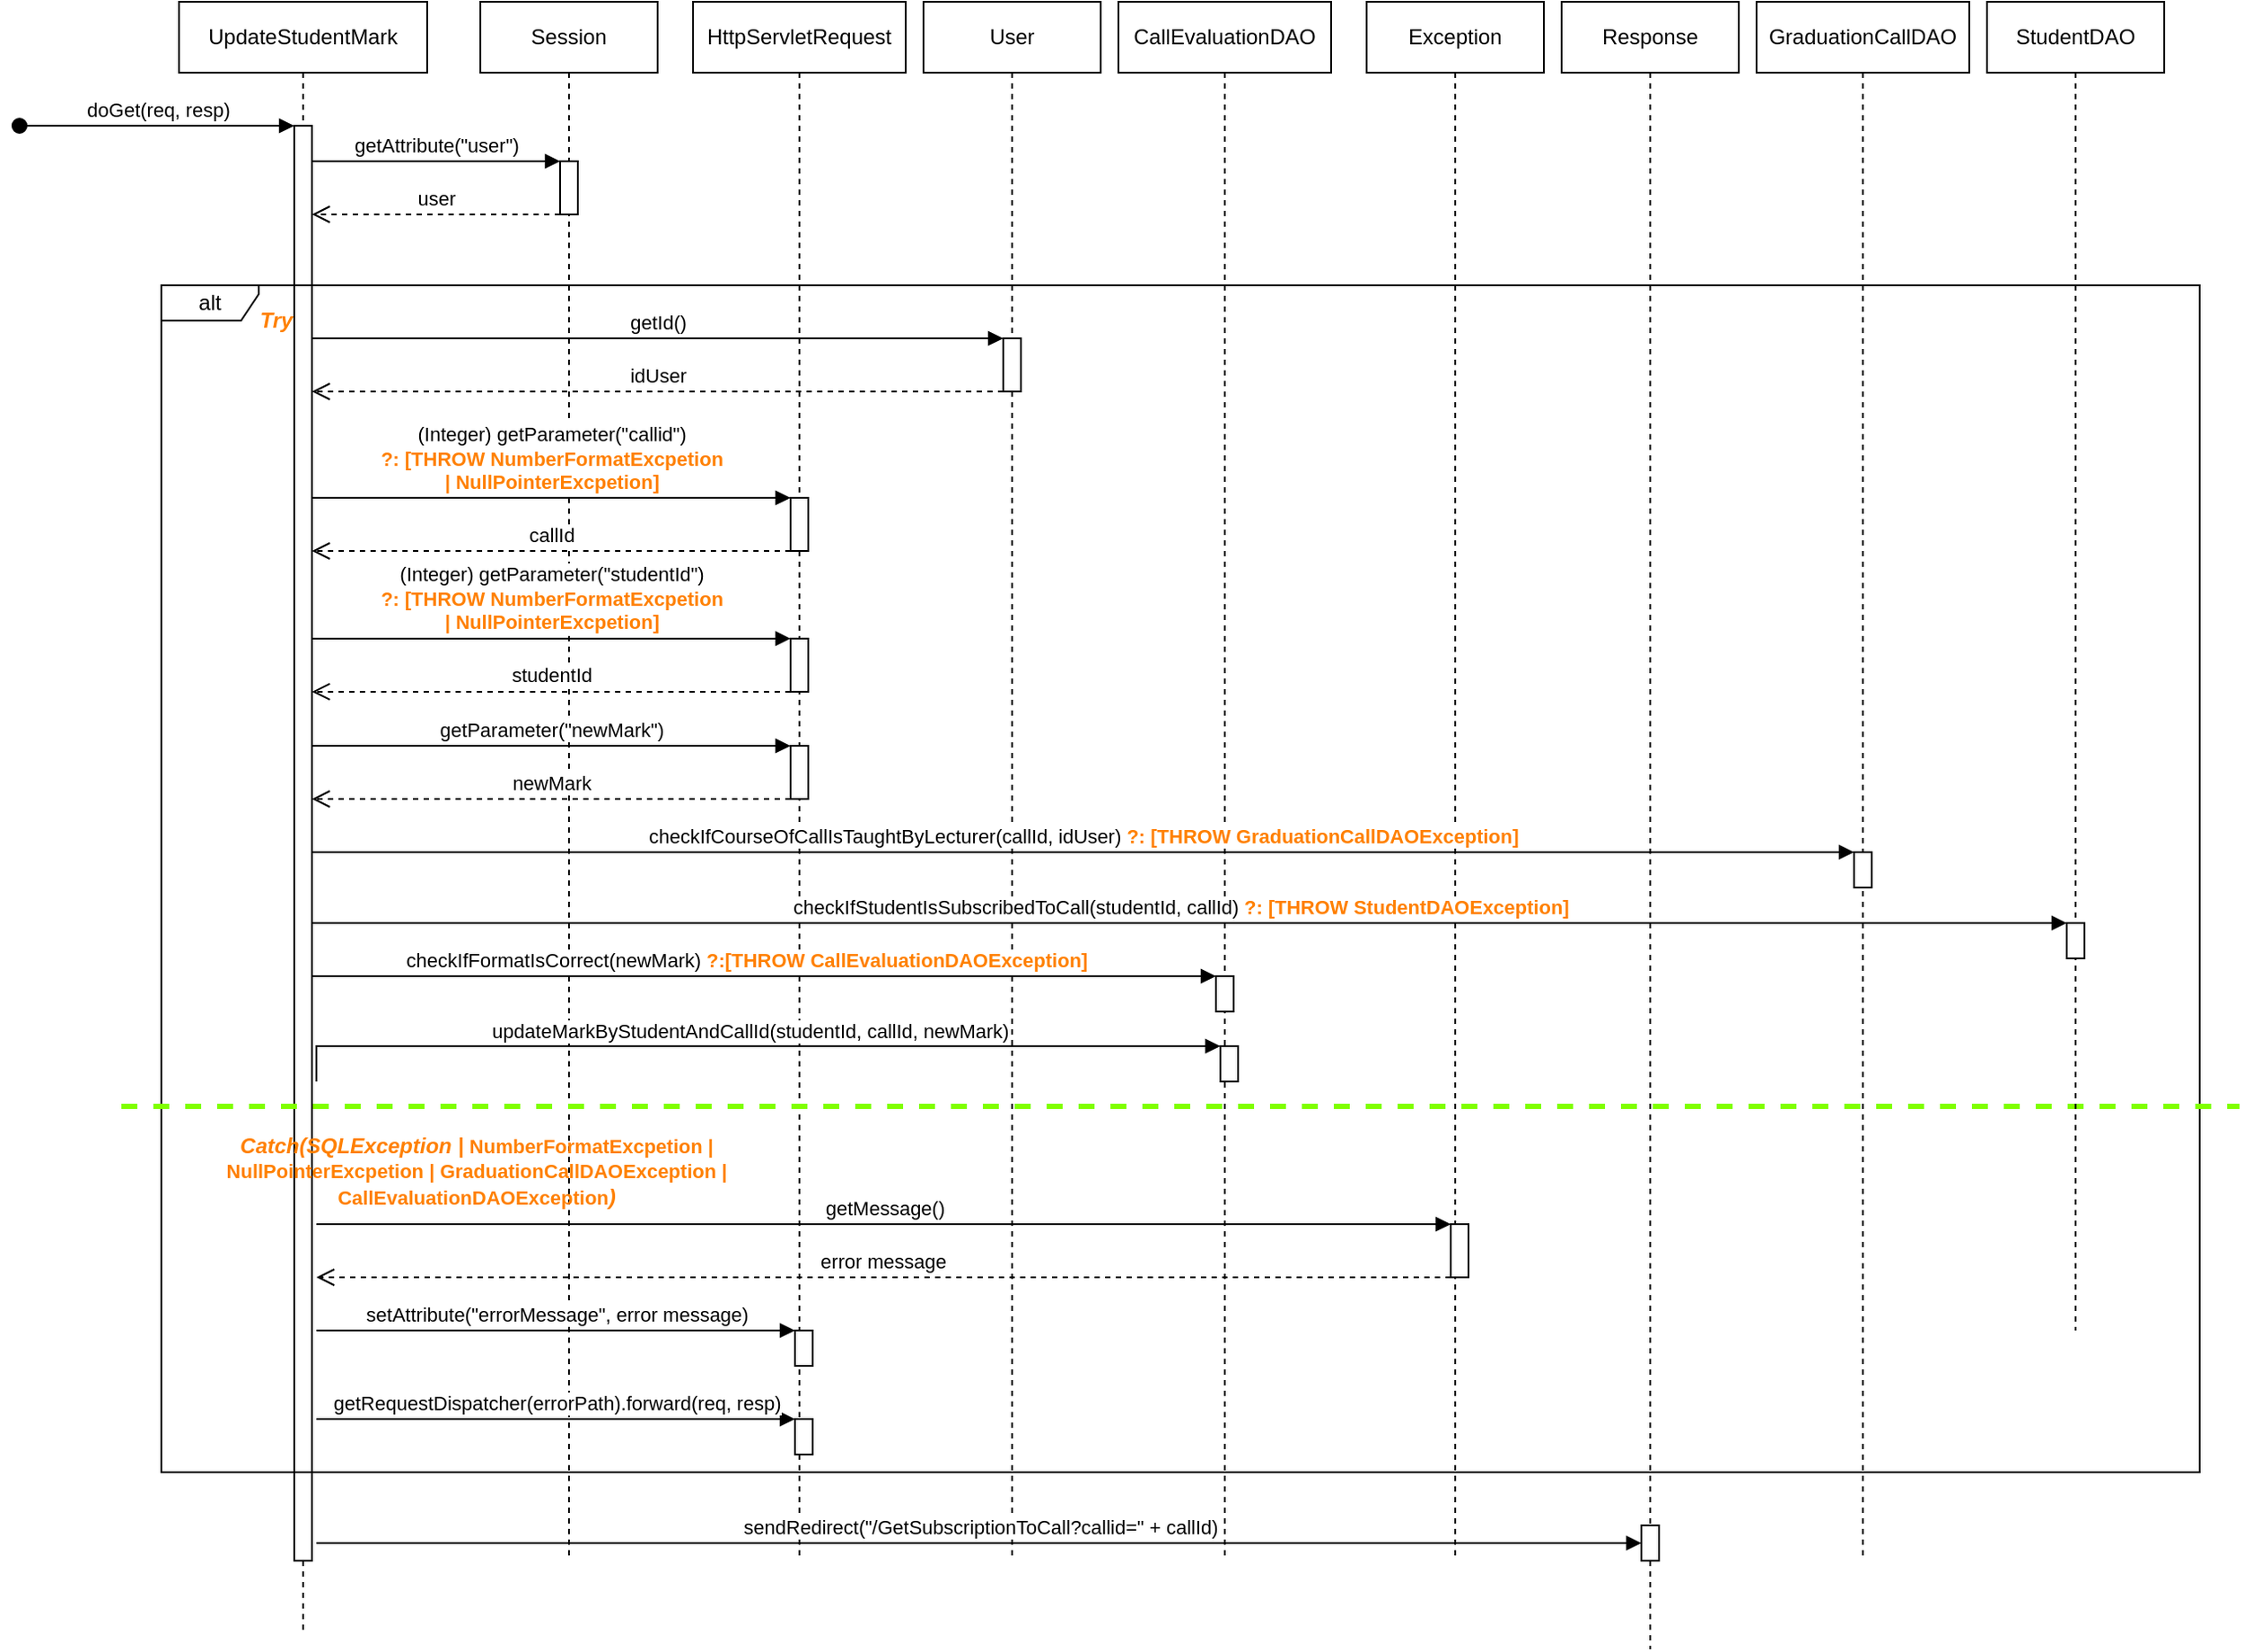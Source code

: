 <mxfile version="21.3.8" type="device">
  <diagram name="Page-1" id="2YBvvXClWsGukQMizWep">
    <mxGraphModel dx="838" dy="820" grid="1" gridSize="10" guides="1" tooltips="1" connect="1" arrows="1" fold="1" page="1" pageScale="1" pageWidth="850" pageHeight="1100" math="0" shadow="0">
      <root>
        <mxCell id="0" />
        <mxCell id="1" parent="0" />
        <mxCell id="dZeMj2iD2hikStEiDa7G-10" value="Response" style="shape=umlLifeline;perimeter=lifelinePerimeter;whiteSpace=wrap;html=1;container=0;dropTarget=0;collapsible=0;recursiveResize=0;outlineConnect=0;portConstraint=eastwest;newEdgeStyle={&quot;edgeStyle&quot;:&quot;elbowEdgeStyle&quot;,&quot;elbow&quot;:&quot;vertical&quot;,&quot;curved&quot;:0,&quot;rounded&quot;:0};" parent="1" vertex="1">
          <mxGeometry x="1070" y="210" width="100" height="930" as="geometry" />
        </mxCell>
        <mxCell id="dZeMj2iD2hikStEiDa7G-11" value="" style="html=1;points=[];perimeter=orthogonalPerimeter;outlineConnect=0;targetShapes=umlLifeline;portConstraint=eastwest;newEdgeStyle={&quot;edgeStyle&quot;:&quot;elbowEdgeStyle&quot;,&quot;elbow&quot;:&quot;vertical&quot;,&quot;curved&quot;:0,&quot;rounded&quot;:0};" parent="dZeMj2iD2hikStEiDa7G-10" vertex="1">
          <mxGeometry x="45" y="860" width="10" height="20" as="geometry" />
        </mxCell>
        <mxCell id="dZeMj2iD2hikStEiDa7G-1" value="UpdateStudentMark" style="shape=umlLifeline;perimeter=lifelinePerimeter;whiteSpace=wrap;html=1;container=0;dropTarget=0;collapsible=0;recursiveResize=0;outlineConnect=0;portConstraint=eastwest;newEdgeStyle={&quot;edgeStyle&quot;:&quot;elbowEdgeStyle&quot;,&quot;elbow&quot;:&quot;vertical&quot;,&quot;curved&quot;:0,&quot;rounded&quot;:0};" parent="1" vertex="1">
          <mxGeometry x="290" y="210" width="140" height="920" as="geometry" />
        </mxCell>
        <mxCell id="dZeMj2iD2hikStEiDa7G-2" value="doGet(req, resp)" style="html=1;verticalAlign=bottom;startArrow=oval;endArrow=block;startSize=8;edgeStyle=elbowEdgeStyle;elbow=vertical;curved=0;rounded=0;" parent="dZeMj2iD2hikStEiDa7G-1" target="dZeMj2iD2hikStEiDa7G-3" edge="1">
          <mxGeometry relative="1" as="geometry">
            <mxPoint x="-90" y="70" as="sourcePoint" />
            <mxPoint x="55" y="70" as="targetPoint" />
          </mxGeometry>
        </mxCell>
        <mxCell id="dZeMj2iD2hikStEiDa7G-3" value="" style="html=1;points=[];perimeter=orthogonalPerimeter;outlineConnect=0;targetShapes=umlLifeline;portConstraint=eastwest;newEdgeStyle={&quot;edgeStyle&quot;:&quot;elbowEdgeStyle&quot;,&quot;elbow&quot;:&quot;vertical&quot;,&quot;curved&quot;:0,&quot;rounded&quot;:0};" parent="dZeMj2iD2hikStEiDa7G-1" vertex="1">
          <mxGeometry x="65" y="70" width="10" height="810" as="geometry" />
        </mxCell>
        <mxCell id="dZeMj2iD2hikStEiDa7G-4" value="Session" style="shape=umlLifeline;perimeter=lifelinePerimeter;whiteSpace=wrap;html=1;container=0;dropTarget=0;collapsible=0;recursiveResize=0;outlineConnect=0;portConstraint=eastwest;newEdgeStyle={&quot;edgeStyle&quot;:&quot;elbowEdgeStyle&quot;,&quot;elbow&quot;:&quot;vertical&quot;,&quot;curved&quot;:0,&quot;rounded&quot;:0};" parent="1" vertex="1">
          <mxGeometry x="460" y="210" width="100" height="880" as="geometry" />
        </mxCell>
        <mxCell id="dZeMj2iD2hikStEiDa7G-5" value="" style="html=1;points=[];perimeter=orthogonalPerimeter;outlineConnect=0;targetShapes=umlLifeline;portConstraint=eastwest;newEdgeStyle={&quot;edgeStyle&quot;:&quot;elbowEdgeStyle&quot;,&quot;elbow&quot;:&quot;vertical&quot;,&quot;curved&quot;:0,&quot;rounded&quot;:0};" parent="dZeMj2iD2hikStEiDa7G-4" vertex="1">
          <mxGeometry x="45" y="90" width="10" height="30" as="geometry" />
        </mxCell>
        <mxCell id="dZeMj2iD2hikStEiDa7G-6" value="HttpServletRequest" style="shape=umlLifeline;perimeter=lifelinePerimeter;whiteSpace=wrap;html=1;container=0;dropTarget=0;collapsible=0;recursiveResize=0;outlineConnect=0;portConstraint=eastwest;newEdgeStyle={&quot;edgeStyle&quot;:&quot;elbowEdgeStyle&quot;,&quot;elbow&quot;:&quot;vertical&quot;,&quot;curved&quot;:0,&quot;rounded&quot;:0};" parent="1" vertex="1">
          <mxGeometry x="580" y="210" width="120" height="880" as="geometry" />
        </mxCell>
        <mxCell id="dZeMj2iD2hikStEiDa7G-40" value="" style="html=1;points=[];perimeter=orthogonalPerimeter;outlineConnect=0;targetShapes=umlLifeline;portConstraint=eastwest;newEdgeStyle={&quot;edgeStyle&quot;:&quot;elbowEdgeStyle&quot;,&quot;elbow&quot;:&quot;vertical&quot;,&quot;curved&quot;:0,&quot;rounded&quot;:0};" parent="dZeMj2iD2hikStEiDa7G-6" vertex="1">
          <mxGeometry x="55" y="359.47" width="10" height="30" as="geometry" />
        </mxCell>
        <mxCell id="dZeMj2iD2hikStEiDa7G-41" value="(Integer) getParameter(&quot;studentId&quot;) &lt;br&gt;&lt;b&gt;&lt;font color=&quot;#ff8000&quot;&gt;?: [THROW NumberFormatExcpetion &lt;br&gt;| NullPointerExcpetion]&lt;/font&gt;&lt;/b&gt;" style="html=1;verticalAlign=bottom;endArrow=block;edgeStyle=elbowEdgeStyle;elbow=vertical;curved=0;rounded=0;" parent="dZeMj2iD2hikStEiDa7G-6" target="dZeMj2iD2hikStEiDa7G-40" edge="1">
          <mxGeometry relative="1" as="geometry">
            <mxPoint x="-215" y="359.47" as="sourcePoint" />
            <Array as="points">
              <mxPoint x="20" y="359.47" />
              <mxPoint x="-148" y="364.47" />
              <mxPoint x="-168" y="374.47" />
              <mxPoint x="-148" y="364.47" />
            </Array>
            <mxPoint x="-63" y="364.47" as="targetPoint" />
          </mxGeometry>
        </mxCell>
        <mxCell id="dZeMj2iD2hikStEiDa7G-42" value="studentId" style="html=1;verticalAlign=bottom;endArrow=open;dashed=1;endSize=8;edgeStyle=elbowEdgeStyle;elbow=vertical;curved=0;rounded=0;" parent="dZeMj2iD2hikStEiDa7G-6" source="dZeMj2iD2hikStEiDa7G-40" edge="1">
          <mxGeometry x="0.003" relative="1" as="geometry">
            <mxPoint x="-215" y="389.47" as="targetPoint" />
            <Array as="points">
              <mxPoint y="389.47" />
              <mxPoint x="45" y="394.47" />
              <mxPoint x="-10" y="394.47" />
            </Array>
            <mxPoint x="57" y="394.47" as="sourcePoint" />
            <mxPoint as="offset" />
          </mxGeometry>
        </mxCell>
        <mxCell id="dZeMj2iD2hikStEiDa7G-43" value="" style="html=1;points=[];perimeter=orthogonalPerimeter;outlineConnect=0;targetShapes=umlLifeline;portConstraint=eastwest;newEdgeStyle={&quot;edgeStyle&quot;:&quot;elbowEdgeStyle&quot;,&quot;elbow&quot;:&quot;vertical&quot;,&quot;curved&quot;:0,&quot;rounded&quot;:0};" parent="dZeMj2iD2hikStEiDa7G-6" vertex="1">
          <mxGeometry x="55" y="420" width="10" height="30" as="geometry" />
        </mxCell>
        <mxCell id="dZeMj2iD2hikStEiDa7G-44" value="getParameter(&quot;newMark&quot;)" style="html=1;verticalAlign=bottom;endArrow=block;edgeStyle=elbowEdgeStyle;elbow=vertical;curved=0;rounded=0;" parent="dZeMj2iD2hikStEiDa7G-6" target="dZeMj2iD2hikStEiDa7G-43" edge="1">
          <mxGeometry relative="1" as="geometry">
            <mxPoint x="-215" y="420" as="sourcePoint" />
            <Array as="points">
              <mxPoint x="20" y="420" />
              <mxPoint x="-148" y="425" />
              <mxPoint x="-168" y="435" />
              <mxPoint x="-148" y="425" />
            </Array>
            <mxPoint x="-63" y="425" as="targetPoint" />
          </mxGeometry>
        </mxCell>
        <mxCell id="dZeMj2iD2hikStEiDa7G-45" value="newMark" style="html=1;verticalAlign=bottom;endArrow=open;dashed=1;endSize=8;edgeStyle=elbowEdgeStyle;elbow=vertical;curved=0;rounded=0;" parent="dZeMj2iD2hikStEiDa7G-6" source="dZeMj2iD2hikStEiDa7G-43" edge="1">
          <mxGeometry x="0.003" relative="1" as="geometry">
            <mxPoint x="-215" y="450" as="targetPoint" />
            <Array as="points">
              <mxPoint y="450" />
              <mxPoint x="45" y="455" />
              <mxPoint x="-10" y="455" />
            </Array>
            <mxPoint x="57" y="455" as="sourcePoint" />
            <mxPoint as="offset" />
          </mxGeometry>
        </mxCell>
        <mxCell id="dZeMj2iD2hikStEiDa7G-7" value="User" style="shape=umlLifeline;perimeter=lifelinePerimeter;whiteSpace=wrap;html=1;container=0;dropTarget=0;collapsible=0;recursiveResize=0;outlineConnect=0;portConstraint=eastwest;newEdgeStyle={&quot;edgeStyle&quot;:&quot;elbowEdgeStyle&quot;,&quot;elbow&quot;:&quot;vertical&quot;,&quot;curved&quot;:0,&quot;rounded&quot;:0};" parent="1" vertex="1">
          <mxGeometry x="710" y="210" width="100" height="880" as="geometry" />
        </mxCell>
        <mxCell id="dZeMj2iD2hikStEiDa7G-8" value="CallEvaluationDAO" style="shape=umlLifeline;perimeter=lifelinePerimeter;whiteSpace=wrap;html=1;container=0;dropTarget=0;collapsible=0;recursiveResize=0;outlineConnect=0;portConstraint=eastwest;newEdgeStyle={&quot;edgeStyle&quot;:&quot;elbowEdgeStyle&quot;,&quot;elbow&quot;:&quot;vertical&quot;,&quot;curved&quot;:0,&quot;rounded&quot;:0};" parent="1" vertex="1">
          <mxGeometry x="820" y="210" width="120" height="880" as="geometry" />
        </mxCell>
        <mxCell id="BxbYwgLEFLH7Cxqu1i08-1" value="" style="html=1;points=[];perimeter=orthogonalPerimeter;outlineConnect=0;targetShapes=umlLifeline;portConstraint=eastwest;newEdgeStyle={&quot;edgeStyle&quot;:&quot;elbowEdgeStyle&quot;,&quot;elbow&quot;:&quot;vertical&quot;,&quot;curved&quot;:0,&quot;rounded&quot;:0};" vertex="1" parent="dZeMj2iD2hikStEiDa7G-8">
          <mxGeometry x="55" y="550" width="10" height="20" as="geometry" />
        </mxCell>
        <mxCell id="BxbYwgLEFLH7Cxqu1i08-2" value="checkIfFormatIsCorrect(newMark) &lt;b&gt;&lt;font color=&quot;#ff8000&quot;&gt;?:[THROW CallEvaluationDAOException]&lt;/font&gt;&lt;/b&gt;" style="html=1;verticalAlign=bottom;endArrow=block;edgeStyle=elbowEdgeStyle;elbow=vertical;curved=0;rounded=0;" edge="1" parent="dZeMj2iD2hikStEiDa7G-8" target="BxbYwgLEFLH7Cxqu1i08-1">
          <mxGeometry x="-0.001" relative="1" as="geometry">
            <mxPoint x="-455" y="570.0" as="sourcePoint" />
            <Array as="points">
              <mxPoint x="-30" y="550" />
              <mxPoint x="-30" y="540" />
              <mxPoint x="40" y="570" />
              <mxPoint x="170" y="560" />
              <mxPoint x="385" y="630" />
              <mxPoint x="345" y="640" />
              <mxPoint x="-241" y="821.5" />
              <mxPoint x="-379" y="810.5" />
              <mxPoint x="-399" y="820.5" />
              <mxPoint x="-379" y="810.5" />
            </Array>
            <mxPoint x="430" y="630" as="targetPoint" />
            <mxPoint as="offset" />
          </mxGeometry>
        </mxCell>
        <mxCell id="dZeMj2iD2hikStEiDa7G-9" value="Exception" style="shape=umlLifeline;perimeter=lifelinePerimeter;whiteSpace=wrap;html=1;container=0;dropTarget=0;collapsible=0;recursiveResize=0;outlineConnect=0;portConstraint=eastwest;newEdgeStyle={&quot;edgeStyle&quot;:&quot;elbowEdgeStyle&quot;,&quot;elbow&quot;:&quot;vertical&quot;,&quot;curved&quot;:0,&quot;rounded&quot;:0};" parent="1" vertex="1">
          <mxGeometry x="960" y="210" width="100" height="880" as="geometry" />
        </mxCell>
        <mxCell id="dZeMj2iD2hikStEiDa7G-21" value="" style="html=1;points=[];perimeter=orthogonalPerimeter;outlineConnect=0;targetShapes=umlLifeline;portConstraint=eastwest;newEdgeStyle={&quot;edgeStyle&quot;:&quot;elbowEdgeStyle&quot;,&quot;elbow&quot;:&quot;vertical&quot;,&quot;curved&quot;:0,&quot;rounded&quot;:0};" parent="dZeMj2iD2hikStEiDa7G-9" vertex="1">
          <mxGeometry x="-322.5" y="750" width="10" height="20" as="geometry" />
        </mxCell>
        <mxCell id="dZeMj2iD2hikStEiDa7G-22" value="setAttribute(&quot;errorMessage&quot;, error message)" style="html=1;verticalAlign=bottom;endArrow=block;edgeStyle=elbowEdgeStyle;elbow=vertical;curved=0;rounded=0;" parent="dZeMj2iD2hikStEiDa7G-9" target="dZeMj2iD2hikStEiDa7G-21" edge="1">
          <mxGeometry relative="1" as="geometry">
            <mxPoint x="-592.5" y="750" as="sourcePoint" />
            <Array as="points">
              <mxPoint x="-535.5" y="750" />
              <mxPoint x="-555.5" y="760" />
              <mxPoint x="-535.5" y="750" />
            </Array>
            <mxPoint x="-450.5" y="750" as="targetPoint" />
          </mxGeometry>
        </mxCell>
        <mxCell id="dZeMj2iD2hikStEiDa7G-23" value="" style="html=1;points=[];perimeter=orthogonalPerimeter;outlineConnect=0;targetShapes=umlLifeline;portConstraint=eastwest;newEdgeStyle={&quot;edgeStyle&quot;:&quot;elbowEdgeStyle&quot;,&quot;elbow&quot;:&quot;vertical&quot;,&quot;curved&quot;:0,&quot;rounded&quot;:0};" parent="dZeMj2iD2hikStEiDa7G-9" vertex="1">
          <mxGeometry x="-322.5" y="800" width="10" height="20" as="geometry" />
        </mxCell>
        <mxCell id="dZeMj2iD2hikStEiDa7G-24" value="getRequestDispatcher(errorPath).forward(req, resp)" style="html=1;verticalAlign=bottom;endArrow=block;edgeStyle=elbowEdgeStyle;elbow=vertical;curved=0;rounded=0;" parent="dZeMj2iD2hikStEiDa7G-9" target="dZeMj2iD2hikStEiDa7G-23" edge="1">
          <mxGeometry relative="1" as="geometry">
            <mxPoint x="-592.5" y="800" as="sourcePoint" />
            <Array as="points">
              <mxPoint x="-535.5" y="800" />
              <mxPoint x="-555.5" y="810" />
              <mxPoint x="-535.5" y="800" />
            </Array>
            <mxPoint x="-450.5" y="800" as="targetPoint" />
          </mxGeometry>
        </mxCell>
        <mxCell id="dZeMj2iD2hikStEiDa7G-28" value="" style="html=1;points=[];perimeter=orthogonalPerimeter;outlineConnect=0;targetShapes=umlLifeline;portConstraint=eastwest;newEdgeStyle={&quot;edgeStyle&quot;:&quot;elbowEdgeStyle&quot;,&quot;elbow&quot;:&quot;vertical&quot;,&quot;curved&quot;:0,&quot;rounded&quot;:0};" parent="dZeMj2iD2hikStEiDa7G-9" vertex="1">
          <mxGeometry x="47.5" y="690" width="10" height="30" as="geometry" />
        </mxCell>
        <mxCell id="dZeMj2iD2hikStEiDa7G-35" value="getMessage()" style="html=1;verticalAlign=bottom;endArrow=block;edgeStyle=elbowEdgeStyle;elbow=vertical;curved=0;rounded=0;" parent="dZeMj2iD2hikStEiDa7G-9" target="dZeMj2iD2hikStEiDa7G-28" edge="1">
          <mxGeometry relative="1" as="geometry">
            <mxPoint x="-592.5" y="690" as="sourcePoint" />
            <Array as="points">
              <mxPoint x="-127.5" y="690" />
              <mxPoint x="-157.5" y="700" />
              <mxPoint x="-377.5" y="711" />
              <mxPoint x="-515.5" y="700" />
              <mxPoint x="-535.5" y="710" />
              <mxPoint x="-515.5" y="700" />
            </Array>
            <mxPoint x="-72.5" y="711" as="targetPoint" />
          </mxGeometry>
        </mxCell>
        <mxCell id="dZeMj2iD2hikStEiDa7G-36" value="error message" style="html=1;verticalAlign=bottom;endArrow=open;dashed=1;endSize=8;edgeStyle=elbowEdgeStyle;elbow=vertical;curved=0;rounded=0;" parent="dZeMj2iD2hikStEiDa7G-9" source="dZeMj2iD2hikStEiDa7G-28" edge="1">
          <mxGeometry x="0.003" relative="1" as="geometry">
            <mxPoint x="-592.5" y="720" as="targetPoint" />
            <Array as="points">
              <mxPoint x="-285.5" y="720" />
              <mxPoint x="-80.5" y="709" />
              <mxPoint x="-135.5" y="709" />
            </Array>
            <mxPoint x="29.5" y="720" as="sourcePoint" />
            <mxPoint as="offset" />
          </mxGeometry>
        </mxCell>
        <mxCell id="dZeMj2iD2hikStEiDa7G-37" value="Catch(SQLException | &lt;b style=&quot;color: rgb(240, 240, 240); font-size: 11px; font-style: normal;&quot;&gt;&lt;font color=&quot;#ff8000&quot;&gt;NumberFormatExcpetion | NullPointerExcpetion | GraduationCallDAOException | CallEvaluationDAOException&lt;/font&gt;&lt;/b&gt;)" style="text;html=1;align=center;verticalAlign=middle;whiteSpace=wrap;rounded=0;fontStyle=3;fontColor=#FF8000;" parent="dZeMj2iD2hikStEiDa7G-9" vertex="1">
          <mxGeometry x="-667.5" y="649.5" width="330" height="20" as="geometry" />
        </mxCell>
        <mxCell id="dZeMj2iD2hikStEiDa7G-39" value="sendRedirect(&quot;/GetSubscriptionToCall?callid=&quot; + callId)" style="html=1;verticalAlign=bottom;endArrow=block;edgeStyle=elbowEdgeStyle;elbow=vertical;curved=0;rounded=0;" parent="dZeMj2iD2hikStEiDa7G-9" target="dZeMj2iD2hikStEiDa7G-11" edge="1">
          <mxGeometry relative="1" as="geometry">
            <mxPoint x="-592.5" y="870" as="sourcePoint" />
            <Array as="points">
              <mxPoint x="-27.5" y="870" />
              <mxPoint x="32.5" y="840" />
              <mxPoint x="-127.5" y="830" />
              <mxPoint x="-157.5" y="840" />
              <mxPoint x="-377.5" y="851" />
              <mxPoint x="-515.5" y="840" />
              <mxPoint x="-535.5" y="850" />
              <mxPoint x="-515.5" y="840" />
            </Array>
            <mxPoint x="47.5" y="830" as="targetPoint" />
          </mxGeometry>
        </mxCell>
        <mxCell id="dZeMj2iD2hikStEiDa7G-12" value="GraduationCallDAO" style="shape=umlLifeline;perimeter=lifelinePerimeter;whiteSpace=wrap;html=1;container=0;dropTarget=0;collapsible=0;recursiveResize=0;outlineConnect=0;portConstraint=eastwest;newEdgeStyle={&quot;edgeStyle&quot;:&quot;elbowEdgeStyle&quot;,&quot;elbow&quot;:&quot;vertical&quot;,&quot;curved&quot;:0,&quot;rounded&quot;:0};" parent="1" vertex="1">
          <mxGeometry x="1180" y="210" width="120" height="880" as="geometry" />
        </mxCell>
        <mxCell id="dZeMj2iD2hikStEiDa7G-29" value="" style="html=1;points=[];perimeter=orthogonalPerimeter;outlineConnect=0;targetShapes=umlLifeline;portConstraint=eastwest;newEdgeStyle={&quot;edgeStyle&quot;:&quot;elbowEdgeStyle&quot;,&quot;elbow&quot;:&quot;vertical&quot;,&quot;curved&quot;:0,&quot;rounded&quot;:0};" parent="dZeMj2iD2hikStEiDa7G-12" vertex="1">
          <mxGeometry x="55" y="480" width="10" height="20" as="geometry" />
        </mxCell>
        <mxCell id="dZeMj2iD2hikStEiDa7G-31" value="checkIfCourseOfCallIsTaughtByLecturer(callId, idUser) &lt;b&gt;&lt;font color=&quot;#ff8000&quot;&gt;?: [THROW GraduationCallDAOException]&lt;/font&gt;&lt;/b&gt;" style="html=1;verticalAlign=bottom;endArrow=block;edgeStyle=elbowEdgeStyle;elbow=vertical;curved=0;rounded=0;" parent="dZeMj2iD2hikStEiDa7G-12" target="dZeMj2iD2hikStEiDa7G-29" edge="1">
          <mxGeometry x="-0.001" relative="1" as="geometry">
            <mxPoint x="-815" y="480" as="sourcePoint" />
            <Array as="points">
              <mxPoint x="-30" y="480" />
              <mxPoint x="20" y="570" />
              <mxPoint x="-20" y="580" />
              <mxPoint x="-606" y="761.5" />
              <mxPoint x="-744" y="750.5" />
              <mxPoint x="-764" y="760.5" />
              <mxPoint x="-744" y="750.5" />
            </Array>
            <mxPoint x="-301" y="761.5" as="targetPoint" />
            <mxPoint as="offset" />
          </mxGeometry>
        </mxCell>
        <mxCell id="dZeMj2iD2hikStEiDa7G-13" value="getAttribute(&quot;user&quot;)" style="html=1;verticalAlign=bottom;endArrow=block;edgeStyle=elbowEdgeStyle;elbow=vertical;curved=0;rounded=0;" parent="1" source="dZeMj2iD2hikStEiDa7G-3" target="dZeMj2iD2hikStEiDa7G-5" edge="1">
          <mxGeometry relative="1" as="geometry">
            <mxPoint x="358" y="300" as="sourcePoint" />
            <Array as="points">
              <mxPoint x="420" y="300" />
              <mxPoint x="400" y="310" />
              <mxPoint x="420" y="300" />
            </Array>
            <mxPoint x="530" y="300" as="targetPoint" />
          </mxGeometry>
        </mxCell>
        <mxCell id="dZeMj2iD2hikStEiDa7G-14" value="user" style="html=1;verticalAlign=bottom;endArrow=open;dashed=1;endSize=8;edgeStyle=elbowEdgeStyle;elbow=vertical;curved=0;rounded=0;" parent="1" source="dZeMj2iD2hikStEiDa7G-5" target="dZeMj2iD2hikStEiDa7G-3" edge="1">
          <mxGeometry x="0.003" relative="1" as="geometry">
            <mxPoint x="358" y="330" as="targetPoint" />
            <Array as="points">
              <mxPoint x="493" y="330" />
              <mxPoint x="438" y="330" />
            </Array>
            <mxPoint x="508" y="330" as="sourcePoint" />
            <mxPoint as="offset" />
          </mxGeometry>
        </mxCell>
        <mxCell id="dZeMj2iD2hikStEiDa7G-15" value="alt" style="shape=umlFrame;whiteSpace=wrap;html=1;pointerEvents=0;width=55;height=20;" parent="1" vertex="1">
          <mxGeometry x="280" y="370" width="1150" height="670" as="geometry" />
        </mxCell>
        <mxCell id="dZeMj2iD2hikStEiDa7G-16" value="Try" style="text;html=1;align=center;verticalAlign=middle;whiteSpace=wrap;rounded=0;fontStyle=3;fontColor=#FF8000;" parent="1" vertex="1">
          <mxGeometry x="270" y="380" width="150" height="20" as="geometry" />
        </mxCell>
        <mxCell id="dZeMj2iD2hikStEiDa7G-17" value="getId()" style="html=1;verticalAlign=bottom;endArrow=block;edgeStyle=elbowEdgeStyle;elbow=vertical;curved=0;rounded=0;" parent="1" source="dZeMj2iD2hikStEiDa7G-3" target="dZeMj2iD2hikStEiDa7G-25" edge="1">
          <mxGeometry relative="1" as="geometry">
            <mxPoint x="375" y="410" as="sourcePoint" />
            <Array as="points">
              <mxPoint x="620" y="400" />
              <mxPoint x="432" y="410" />
              <mxPoint x="412" y="420" />
              <mxPoint x="432" y="410" />
            </Array>
            <mxPoint x="517" y="410" as="targetPoint" />
          </mxGeometry>
        </mxCell>
        <mxCell id="dZeMj2iD2hikStEiDa7G-18" value="" style="html=1;points=[];perimeter=orthogonalPerimeter;outlineConnect=0;targetShapes=umlLifeline;portConstraint=eastwest;newEdgeStyle={&quot;edgeStyle&quot;:&quot;elbowEdgeStyle&quot;,&quot;elbow&quot;:&quot;vertical&quot;,&quot;curved&quot;:0,&quot;rounded&quot;:0};" parent="1" vertex="1">
          <mxGeometry x="635" y="490" width="10" height="30" as="geometry" />
        </mxCell>
        <mxCell id="dZeMj2iD2hikStEiDa7G-19" value="(Integer) getParameter(&quot;callid&quot;) &lt;br&gt;&lt;b&gt;&lt;font color=&quot;#ff8000&quot;&gt;?: [THROW NumberFormatExcpetion &lt;br&gt;| NullPointerExcpetion]&lt;/font&gt;&lt;/b&gt;" style="html=1;verticalAlign=bottom;endArrow=block;edgeStyle=elbowEdgeStyle;elbow=vertical;curved=0;rounded=0;" parent="1" source="dZeMj2iD2hikStEiDa7G-3" target="dZeMj2iD2hikStEiDa7G-18" edge="1">
          <mxGeometry relative="1" as="geometry">
            <mxPoint x="368" y="495" as="sourcePoint" />
            <Array as="points">
              <mxPoint x="600" y="490" />
              <mxPoint x="432" y="495" />
              <mxPoint x="412" y="505" />
              <mxPoint x="432" y="495" />
            </Array>
            <mxPoint x="517" y="495" as="targetPoint" />
          </mxGeometry>
        </mxCell>
        <mxCell id="dZeMj2iD2hikStEiDa7G-20" value="callId" style="html=1;verticalAlign=bottom;endArrow=open;dashed=1;endSize=8;edgeStyle=elbowEdgeStyle;elbow=vertical;curved=0;rounded=0;" parent="1" source="dZeMj2iD2hikStEiDa7G-18" target="dZeMj2iD2hikStEiDa7G-3" edge="1">
          <mxGeometry x="0.003" relative="1" as="geometry">
            <mxPoint x="368" y="525" as="targetPoint" />
            <Array as="points">
              <mxPoint x="580" y="520" />
              <mxPoint x="625" y="525" />
              <mxPoint x="570" y="525" />
            </Array>
            <mxPoint x="637" y="525" as="sourcePoint" />
            <mxPoint as="offset" />
          </mxGeometry>
        </mxCell>
        <mxCell id="dZeMj2iD2hikStEiDa7G-25" value="" style="html=1;points=[];perimeter=orthogonalPerimeter;outlineConnect=0;targetShapes=umlLifeline;portConstraint=eastwest;newEdgeStyle={&quot;edgeStyle&quot;:&quot;elbowEdgeStyle&quot;,&quot;elbow&quot;:&quot;vertical&quot;,&quot;curved&quot;:0,&quot;rounded&quot;:0};" parent="1" vertex="1">
          <mxGeometry x="755" y="400" width="10" height="30" as="geometry" />
        </mxCell>
        <mxCell id="dZeMj2iD2hikStEiDa7G-27" value="idUser" style="html=1;verticalAlign=bottom;endArrow=open;dashed=1;endSize=8;edgeStyle=elbowEdgeStyle;elbow=vertical;curved=0;rounded=0;" parent="1" source="dZeMj2iD2hikStEiDa7G-25" target="dZeMj2iD2hikStEiDa7G-3" edge="1">
          <mxGeometry x="0.003" relative="1" as="geometry">
            <mxPoint x="375" y="440" as="targetPoint" />
            <Array as="points">
              <mxPoint x="660" y="430" />
              <mxPoint x="690" y="440" />
              <mxPoint x="765" y="440" />
              <mxPoint x="710" y="440" />
            </Array>
            <mxPoint x="780" y="440" as="sourcePoint" />
            <mxPoint as="offset" />
          </mxGeometry>
        </mxCell>
        <mxCell id="dZeMj2iD2hikStEiDa7G-30" value="" style="html=1;points=[];perimeter=orthogonalPerimeter;outlineConnect=0;targetShapes=umlLifeline;portConstraint=eastwest;newEdgeStyle={&quot;edgeStyle&quot;:&quot;elbowEdgeStyle&quot;,&quot;elbow&quot;:&quot;vertical&quot;,&quot;curved&quot;:0,&quot;rounded&quot;:0};" parent="1" vertex="1">
          <mxGeometry x="877.5" y="799.5" width="10" height="20" as="geometry" />
        </mxCell>
        <mxCell id="dZeMj2iD2hikStEiDa7G-32" value="updateMarkByStudentAndCallId(studentId, callId, newMark)" style="html=1;verticalAlign=bottom;endArrow=block;edgeStyle=elbowEdgeStyle;elbow=vertical;curved=0;rounded=0;" parent="1" target="dZeMj2iD2hikStEiDa7G-30" edge="1">
          <mxGeometry x="-0.001" relative="1" as="geometry">
            <mxPoint x="367.5" y="819.5" as="sourcePoint" />
            <Array as="points">
              <mxPoint x="792.5" y="799.5" />
              <mxPoint x="792.5" y="789.5" />
              <mxPoint x="862.5" y="819.5" />
              <mxPoint x="992.5" y="809.5" />
              <mxPoint x="1207.5" y="879.5" />
              <mxPoint x="1167.5" y="889.5" />
              <mxPoint x="581.5" y="1071" />
              <mxPoint x="443.5" y="1060" />
              <mxPoint x="423.5" y="1070" />
              <mxPoint x="443.5" y="1060" />
            </Array>
            <mxPoint x="1252.5" y="879.5" as="targetPoint" />
            <mxPoint as="offset" />
          </mxGeometry>
        </mxCell>
        <mxCell id="dZeMj2iD2hikStEiDa7G-33" value="checkIfStudentIsSubscribedToCall(studentId, callId) &lt;b&gt;&lt;font color=&quot;#ff8000&quot;&gt;?: [THROW StudentDAOException]&lt;/font&gt;&lt;/b&gt;" style="html=1;verticalAlign=bottom;endArrow=block;edgeStyle=elbowEdgeStyle;elbow=vertical;curved=0;rounded=0;" parent="1" target="dZeMj2iD2hikStEiDa7G-26" edge="1">
          <mxGeometry relative="1" as="geometry">
            <mxPoint x="365" y="740.0" as="sourcePoint" />
            <Array as="points">
              <mxPoint x="1290" y="730" />
              <mxPoint x="830" y="740" />
              <mxPoint x="690" y="870" />
              <mxPoint x="442" y="880" />
              <mxPoint x="422" y="890" />
              <mxPoint x="442" y="880" />
            </Array>
            <mxPoint x="777" y="880" as="targetPoint" />
          </mxGeometry>
        </mxCell>
        <mxCell id="dZeMj2iD2hikStEiDa7G-34" value="" style="line;strokeWidth=3;align=left;verticalAlign=middle;spacingTop=-1;spacingLeft=3;spacingRight=3;rotatable=0;labelPosition=right;points=[];portConstraint=eastwest;dashed=1;strokeColor=#80FF00;" parent="1" vertex="1">
          <mxGeometry x="257.5" y="829.5" width="1195" height="8" as="geometry" />
        </mxCell>
        <mxCell id="dZeMj2iD2hikStEiDa7G-46" value="StudentDAO" style="shape=umlLifeline;perimeter=lifelinePerimeter;whiteSpace=wrap;html=1;container=0;dropTarget=0;collapsible=0;recursiveResize=0;outlineConnect=0;portConstraint=eastwest;newEdgeStyle={&quot;edgeStyle&quot;:&quot;elbowEdgeStyle&quot;,&quot;elbow&quot;:&quot;vertical&quot;,&quot;curved&quot;:0,&quot;rounded&quot;:0};" parent="1" vertex="1">
          <mxGeometry x="1310" y="210" width="100" height="750" as="geometry" />
        </mxCell>
        <mxCell id="dZeMj2iD2hikStEiDa7G-26" value="" style="html=1;points=[];perimeter=orthogonalPerimeter;outlineConnect=0;targetShapes=umlLifeline;portConstraint=eastwest;newEdgeStyle={&quot;edgeStyle&quot;:&quot;elbowEdgeStyle&quot;,&quot;elbow&quot;:&quot;vertical&quot;,&quot;curved&quot;:0,&quot;rounded&quot;:0};" parent="dZeMj2iD2hikStEiDa7G-46" vertex="1">
          <mxGeometry x="45" y="520" width="10" height="20" as="geometry" />
        </mxCell>
      </root>
    </mxGraphModel>
  </diagram>
</mxfile>
